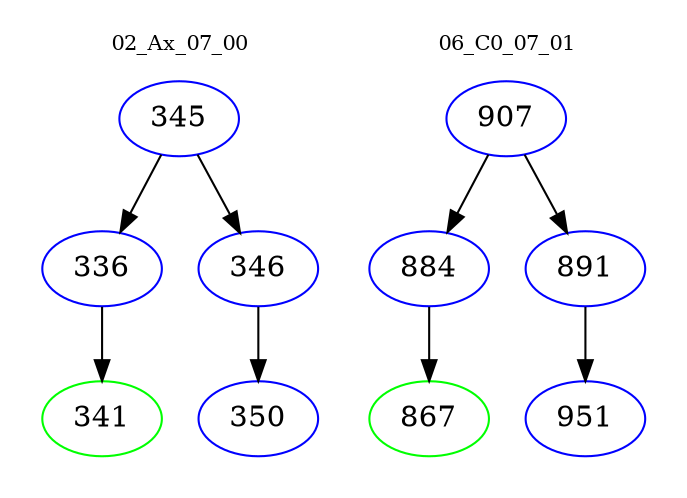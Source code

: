 digraph{
subgraph cluster_0 {
color = white
label = "02_Ax_07_00";
fontsize=10;
T0_345 [label="345", color="blue"]
T0_345 -> T0_336 [color="black"]
T0_336 [label="336", color="blue"]
T0_336 -> T0_341 [color="black"]
T0_341 [label="341", color="green"]
T0_345 -> T0_346 [color="black"]
T0_346 [label="346", color="blue"]
T0_346 -> T0_350 [color="black"]
T0_350 [label="350", color="blue"]
}
subgraph cluster_1 {
color = white
label = "06_C0_07_01";
fontsize=10;
T1_907 [label="907", color="blue"]
T1_907 -> T1_884 [color="black"]
T1_884 [label="884", color="blue"]
T1_884 -> T1_867 [color="black"]
T1_867 [label="867", color="green"]
T1_907 -> T1_891 [color="black"]
T1_891 [label="891", color="blue"]
T1_891 -> T1_951 [color="black"]
T1_951 [label="951", color="blue"]
}
}
